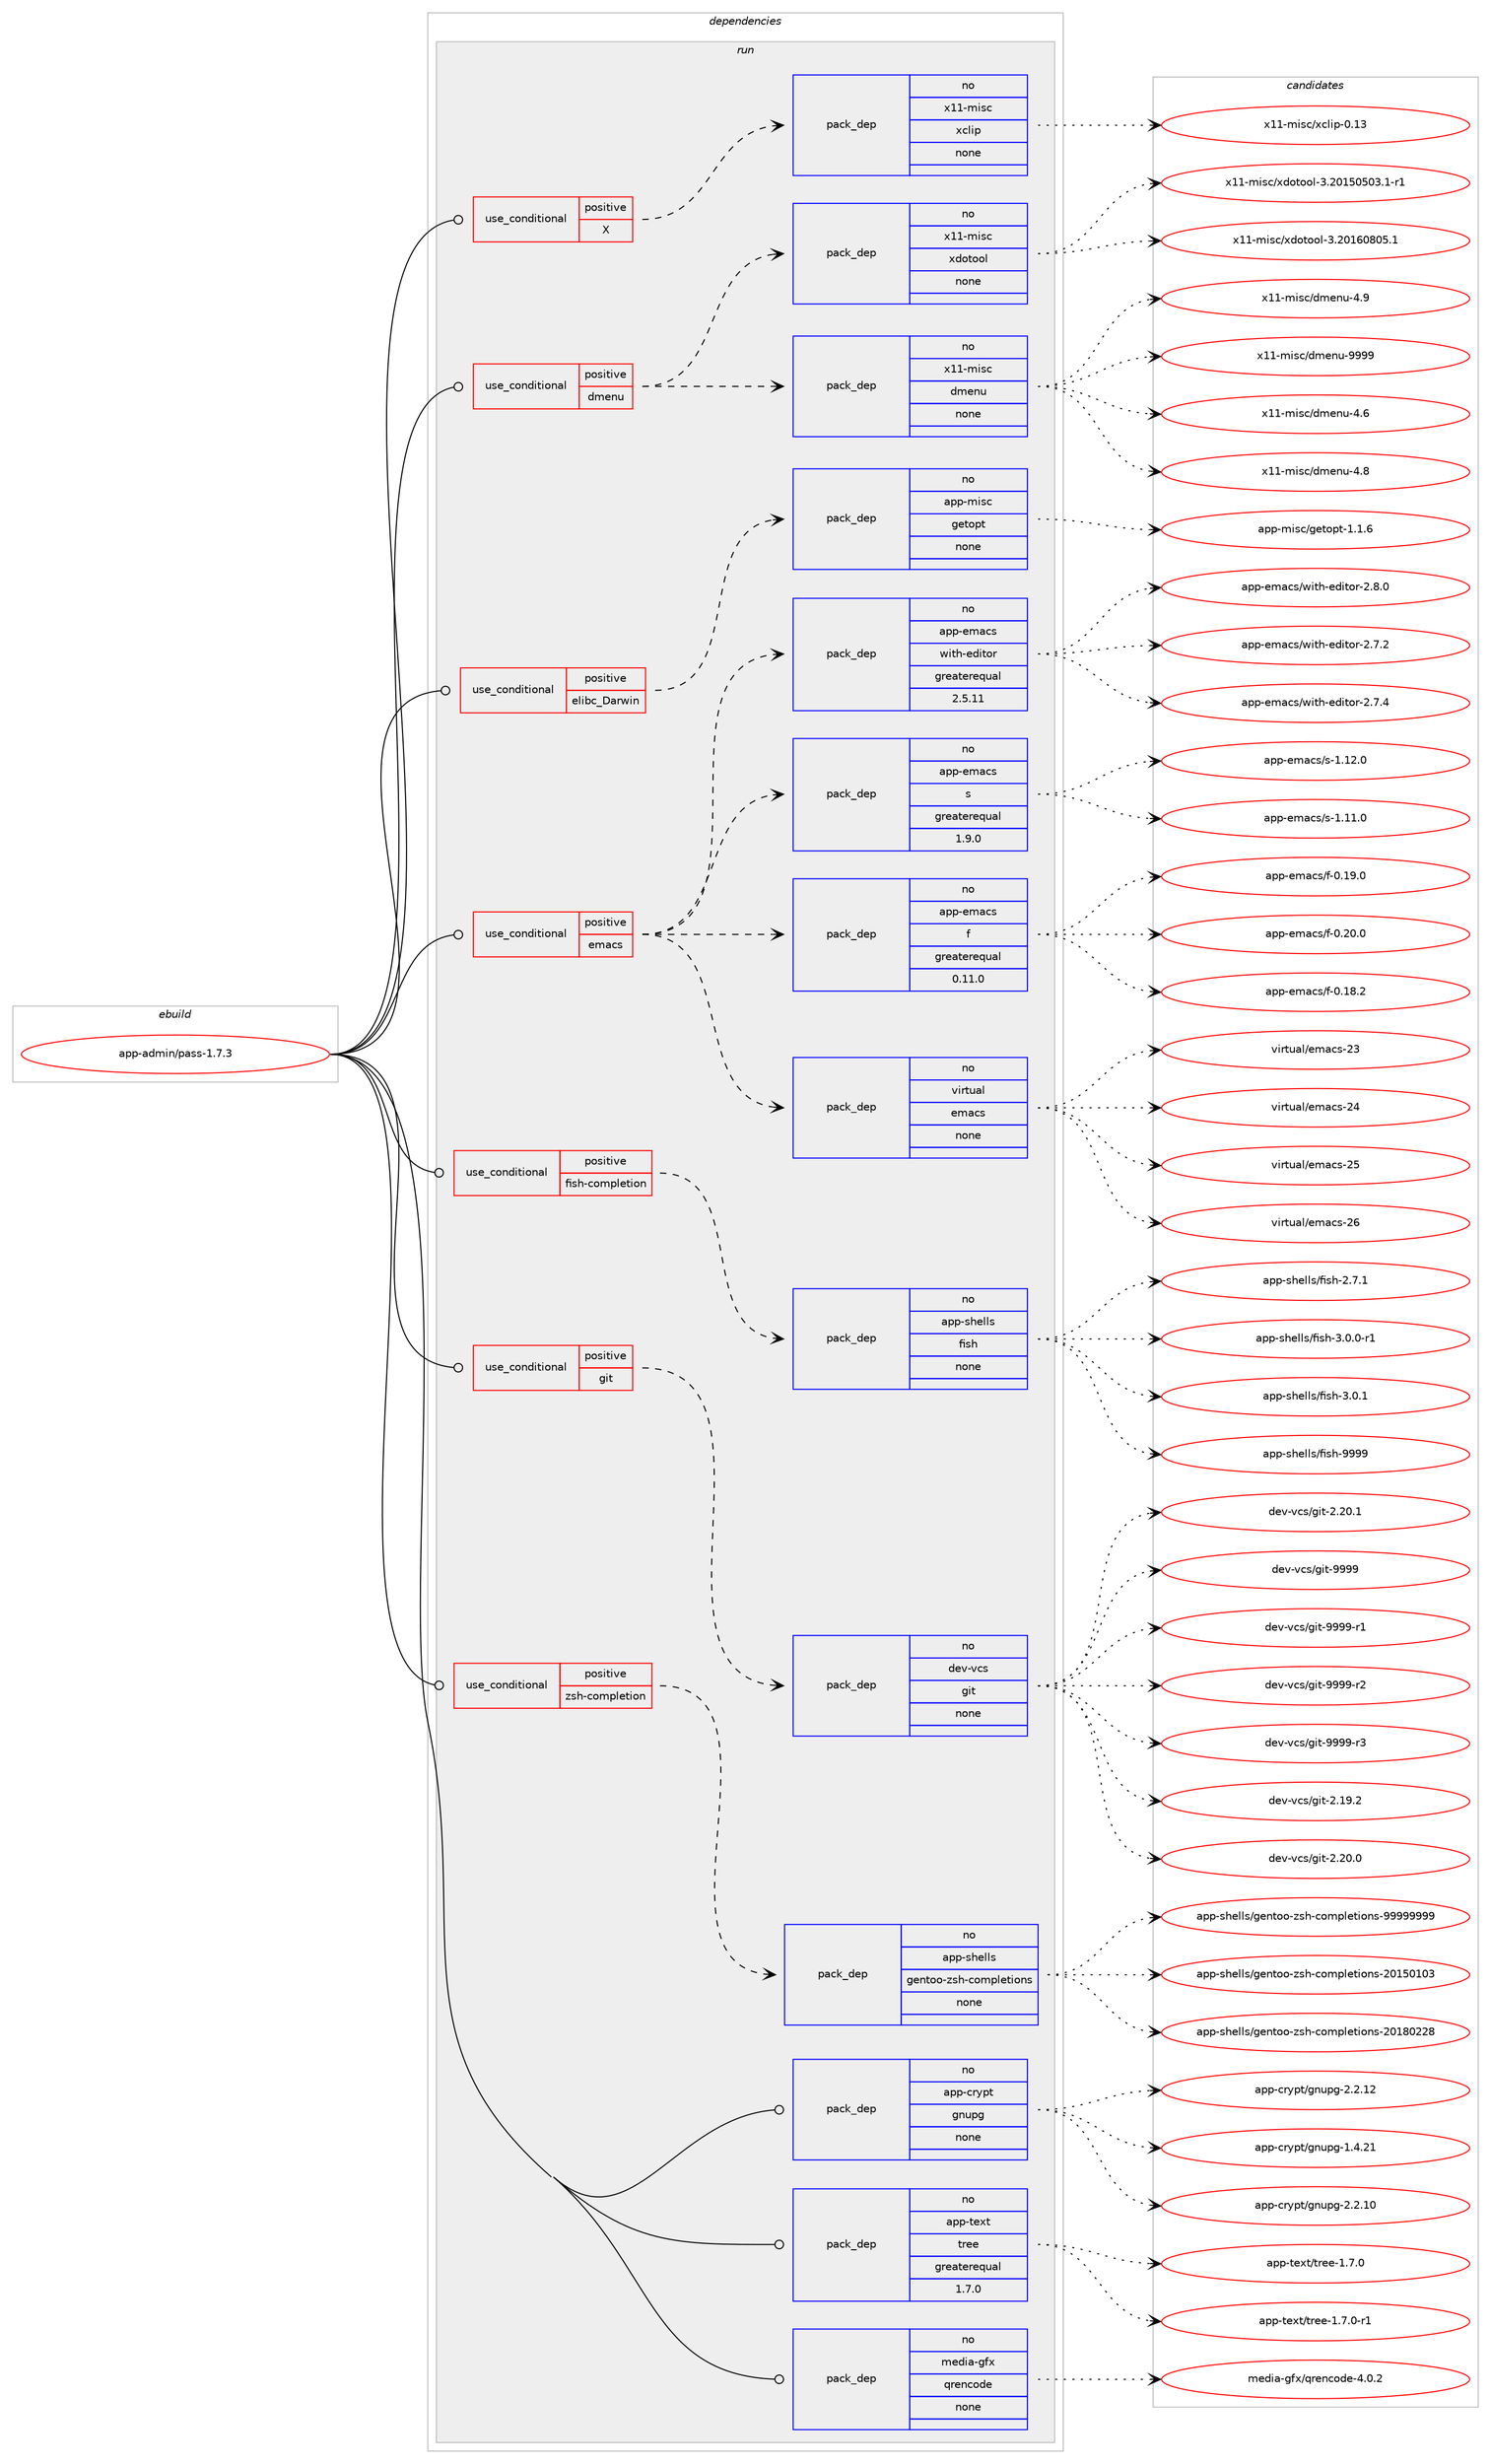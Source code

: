 digraph prolog {

# *************
# Graph options
# *************

newrank=true;
concentrate=true;
compound=true;
graph [rankdir=LR,fontname=Helvetica,fontsize=10,ranksep=1.5];#, ranksep=2.5, nodesep=0.2];
edge  [arrowhead=vee];
node  [fontname=Helvetica,fontsize=10];

# **********
# The ebuild
# **********

subgraph cluster_leftcol {
color=gray;
rank=same;
label=<<i>ebuild</i>>;
id [label="app-admin/pass-1.7.3", color=red, width=4, href="../app-admin/pass-1.7.3.svg"];
}

# ****************
# The dependencies
# ****************

subgraph cluster_midcol {
color=gray;
label=<<i>dependencies</i>>;
subgraph cluster_compile {
fillcolor="#eeeeee";
style=filled;
label=<<i>compile</i>>;
}
subgraph cluster_compileandrun {
fillcolor="#eeeeee";
style=filled;
label=<<i>compile and run</i>>;
}
subgraph cluster_run {
fillcolor="#eeeeee";
style=filled;
label=<<i>run</i>>;
subgraph cond88 {
dependency696 [label=<<TABLE BORDER="0" CELLBORDER="1" CELLSPACING="0" CELLPADDING="4"><TR><TD ROWSPAN="3" CELLPADDING="10">use_conditional</TD></TR><TR><TD>positive</TD></TR><TR><TD>X</TD></TR></TABLE>>, shape=none, color=red];
subgraph pack564 {
dependency697 [label=<<TABLE BORDER="0" CELLBORDER="1" CELLSPACING="0" CELLPADDING="4" WIDTH="220"><TR><TD ROWSPAN="6" CELLPADDING="30">pack_dep</TD></TR><TR><TD WIDTH="110">no</TD></TR><TR><TD>x11-misc</TD></TR><TR><TD>xclip</TD></TR><TR><TD>none</TD></TR><TR><TD></TD></TR></TABLE>>, shape=none, color=blue];
}
dependency696:e -> dependency697:w [weight=20,style="dashed",arrowhead="vee"];
}
id:e -> dependency696:w [weight=20,style="solid",arrowhead="odot"];
subgraph cond89 {
dependency698 [label=<<TABLE BORDER="0" CELLBORDER="1" CELLSPACING="0" CELLPADDING="4"><TR><TD ROWSPAN="3" CELLPADDING="10">use_conditional</TD></TR><TR><TD>positive</TD></TR><TR><TD>dmenu</TD></TR></TABLE>>, shape=none, color=red];
subgraph pack565 {
dependency699 [label=<<TABLE BORDER="0" CELLBORDER="1" CELLSPACING="0" CELLPADDING="4" WIDTH="220"><TR><TD ROWSPAN="6" CELLPADDING="30">pack_dep</TD></TR><TR><TD WIDTH="110">no</TD></TR><TR><TD>x11-misc</TD></TR><TR><TD>dmenu</TD></TR><TR><TD>none</TD></TR><TR><TD></TD></TR></TABLE>>, shape=none, color=blue];
}
dependency698:e -> dependency699:w [weight=20,style="dashed",arrowhead="vee"];
subgraph pack566 {
dependency700 [label=<<TABLE BORDER="0" CELLBORDER="1" CELLSPACING="0" CELLPADDING="4" WIDTH="220"><TR><TD ROWSPAN="6" CELLPADDING="30">pack_dep</TD></TR><TR><TD WIDTH="110">no</TD></TR><TR><TD>x11-misc</TD></TR><TR><TD>xdotool</TD></TR><TR><TD>none</TD></TR><TR><TD></TD></TR></TABLE>>, shape=none, color=blue];
}
dependency698:e -> dependency700:w [weight=20,style="dashed",arrowhead="vee"];
}
id:e -> dependency698:w [weight=20,style="solid",arrowhead="odot"];
subgraph cond90 {
dependency701 [label=<<TABLE BORDER="0" CELLBORDER="1" CELLSPACING="0" CELLPADDING="4"><TR><TD ROWSPAN="3" CELLPADDING="10">use_conditional</TD></TR><TR><TD>positive</TD></TR><TR><TD>elibc_Darwin</TD></TR></TABLE>>, shape=none, color=red];
subgraph pack567 {
dependency702 [label=<<TABLE BORDER="0" CELLBORDER="1" CELLSPACING="0" CELLPADDING="4" WIDTH="220"><TR><TD ROWSPAN="6" CELLPADDING="30">pack_dep</TD></TR><TR><TD WIDTH="110">no</TD></TR><TR><TD>app-misc</TD></TR><TR><TD>getopt</TD></TR><TR><TD>none</TD></TR><TR><TD></TD></TR></TABLE>>, shape=none, color=blue];
}
dependency701:e -> dependency702:w [weight=20,style="dashed",arrowhead="vee"];
}
id:e -> dependency701:w [weight=20,style="solid",arrowhead="odot"];
subgraph cond91 {
dependency703 [label=<<TABLE BORDER="0" CELLBORDER="1" CELLSPACING="0" CELLPADDING="4"><TR><TD ROWSPAN="3" CELLPADDING="10">use_conditional</TD></TR><TR><TD>positive</TD></TR><TR><TD>emacs</TD></TR></TABLE>>, shape=none, color=red];
subgraph pack568 {
dependency704 [label=<<TABLE BORDER="0" CELLBORDER="1" CELLSPACING="0" CELLPADDING="4" WIDTH="220"><TR><TD ROWSPAN="6" CELLPADDING="30">pack_dep</TD></TR><TR><TD WIDTH="110">no</TD></TR><TR><TD>virtual</TD></TR><TR><TD>emacs</TD></TR><TR><TD>none</TD></TR><TR><TD></TD></TR></TABLE>>, shape=none, color=blue];
}
dependency703:e -> dependency704:w [weight=20,style="dashed",arrowhead="vee"];
subgraph pack569 {
dependency705 [label=<<TABLE BORDER="0" CELLBORDER="1" CELLSPACING="0" CELLPADDING="4" WIDTH="220"><TR><TD ROWSPAN="6" CELLPADDING="30">pack_dep</TD></TR><TR><TD WIDTH="110">no</TD></TR><TR><TD>app-emacs</TD></TR><TR><TD>f</TD></TR><TR><TD>greaterequal</TD></TR><TR><TD>0.11.0</TD></TR></TABLE>>, shape=none, color=blue];
}
dependency703:e -> dependency705:w [weight=20,style="dashed",arrowhead="vee"];
subgraph pack570 {
dependency706 [label=<<TABLE BORDER="0" CELLBORDER="1" CELLSPACING="0" CELLPADDING="4" WIDTH="220"><TR><TD ROWSPAN="6" CELLPADDING="30">pack_dep</TD></TR><TR><TD WIDTH="110">no</TD></TR><TR><TD>app-emacs</TD></TR><TR><TD>s</TD></TR><TR><TD>greaterequal</TD></TR><TR><TD>1.9.0</TD></TR></TABLE>>, shape=none, color=blue];
}
dependency703:e -> dependency706:w [weight=20,style="dashed",arrowhead="vee"];
subgraph pack571 {
dependency707 [label=<<TABLE BORDER="0" CELLBORDER="1" CELLSPACING="0" CELLPADDING="4" WIDTH="220"><TR><TD ROWSPAN="6" CELLPADDING="30">pack_dep</TD></TR><TR><TD WIDTH="110">no</TD></TR><TR><TD>app-emacs</TD></TR><TR><TD>with-editor</TD></TR><TR><TD>greaterequal</TD></TR><TR><TD>2.5.11</TD></TR></TABLE>>, shape=none, color=blue];
}
dependency703:e -> dependency707:w [weight=20,style="dashed",arrowhead="vee"];
}
id:e -> dependency703:w [weight=20,style="solid",arrowhead="odot"];
subgraph cond92 {
dependency708 [label=<<TABLE BORDER="0" CELLBORDER="1" CELLSPACING="0" CELLPADDING="4"><TR><TD ROWSPAN="3" CELLPADDING="10">use_conditional</TD></TR><TR><TD>positive</TD></TR><TR><TD>fish-completion</TD></TR></TABLE>>, shape=none, color=red];
subgraph pack572 {
dependency709 [label=<<TABLE BORDER="0" CELLBORDER="1" CELLSPACING="0" CELLPADDING="4" WIDTH="220"><TR><TD ROWSPAN="6" CELLPADDING="30">pack_dep</TD></TR><TR><TD WIDTH="110">no</TD></TR><TR><TD>app-shells</TD></TR><TR><TD>fish</TD></TR><TR><TD>none</TD></TR><TR><TD></TD></TR></TABLE>>, shape=none, color=blue];
}
dependency708:e -> dependency709:w [weight=20,style="dashed",arrowhead="vee"];
}
id:e -> dependency708:w [weight=20,style="solid",arrowhead="odot"];
subgraph cond93 {
dependency710 [label=<<TABLE BORDER="0" CELLBORDER="1" CELLSPACING="0" CELLPADDING="4"><TR><TD ROWSPAN="3" CELLPADDING="10">use_conditional</TD></TR><TR><TD>positive</TD></TR><TR><TD>git</TD></TR></TABLE>>, shape=none, color=red];
subgraph pack573 {
dependency711 [label=<<TABLE BORDER="0" CELLBORDER="1" CELLSPACING="0" CELLPADDING="4" WIDTH="220"><TR><TD ROWSPAN="6" CELLPADDING="30">pack_dep</TD></TR><TR><TD WIDTH="110">no</TD></TR><TR><TD>dev-vcs</TD></TR><TR><TD>git</TD></TR><TR><TD>none</TD></TR><TR><TD></TD></TR></TABLE>>, shape=none, color=blue];
}
dependency710:e -> dependency711:w [weight=20,style="dashed",arrowhead="vee"];
}
id:e -> dependency710:w [weight=20,style="solid",arrowhead="odot"];
subgraph cond94 {
dependency712 [label=<<TABLE BORDER="0" CELLBORDER="1" CELLSPACING="0" CELLPADDING="4"><TR><TD ROWSPAN="3" CELLPADDING="10">use_conditional</TD></TR><TR><TD>positive</TD></TR><TR><TD>zsh-completion</TD></TR></TABLE>>, shape=none, color=red];
subgraph pack574 {
dependency713 [label=<<TABLE BORDER="0" CELLBORDER="1" CELLSPACING="0" CELLPADDING="4" WIDTH="220"><TR><TD ROWSPAN="6" CELLPADDING="30">pack_dep</TD></TR><TR><TD WIDTH="110">no</TD></TR><TR><TD>app-shells</TD></TR><TR><TD>gentoo-zsh-completions</TD></TR><TR><TD>none</TD></TR><TR><TD></TD></TR></TABLE>>, shape=none, color=blue];
}
dependency712:e -> dependency713:w [weight=20,style="dashed",arrowhead="vee"];
}
id:e -> dependency712:w [weight=20,style="solid",arrowhead="odot"];
subgraph pack575 {
dependency714 [label=<<TABLE BORDER="0" CELLBORDER="1" CELLSPACING="0" CELLPADDING="4" WIDTH="220"><TR><TD ROWSPAN="6" CELLPADDING="30">pack_dep</TD></TR><TR><TD WIDTH="110">no</TD></TR><TR><TD>app-crypt</TD></TR><TR><TD>gnupg</TD></TR><TR><TD>none</TD></TR><TR><TD></TD></TR></TABLE>>, shape=none, color=blue];
}
id:e -> dependency714:w [weight=20,style="solid",arrowhead="odot"];
subgraph pack576 {
dependency715 [label=<<TABLE BORDER="0" CELLBORDER="1" CELLSPACING="0" CELLPADDING="4" WIDTH="220"><TR><TD ROWSPAN="6" CELLPADDING="30">pack_dep</TD></TR><TR><TD WIDTH="110">no</TD></TR><TR><TD>app-text</TD></TR><TR><TD>tree</TD></TR><TR><TD>greaterequal</TD></TR><TR><TD>1.7.0</TD></TR></TABLE>>, shape=none, color=blue];
}
id:e -> dependency715:w [weight=20,style="solid",arrowhead="odot"];
subgraph pack577 {
dependency716 [label=<<TABLE BORDER="0" CELLBORDER="1" CELLSPACING="0" CELLPADDING="4" WIDTH="220"><TR><TD ROWSPAN="6" CELLPADDING="30">pack_dep</TD></TR><TR><TD WIDTH="110">no</TD></TR><TR><TD>media-gfx</TD></TR><TR><TD>qrencode</TD></TR><TR><TD>none</TD></TR><TR><TD></TD></TR></TABLE>>, shape=none, color=blue];
}
id:e -> dependency716:w [weight=20,style="solid",arrowhead="odot"];
}
}

# **************
# The candidates
# **************

subgraph cluster_choices {
rank=same;
color=gray;
label=<<i>candidates</i>>;

subgraph choice564 {
color=black;
nodesep=1;
choice1204949451091051159947120991081051124548464951 [label="x11-misc/xclip-0.13", color=red, width=4,href="../x11-misc/xclip-0.13.svg"];
dependency697:e -> choice1204949451091051159947120991081051124548464951:w [style=dotted,weight="100"];
}
subgraph choice565 {
color=black;
nodesep=1;
choice120494945109105115994710010910111011745524654 [label="x11-misc/dmenu-4.6", color=red, width=4,href="../x11-misc/dmenu-4.6.svg"];
choice120494945109105115994710010910111011745524656 [label="x11-misc/dmenu-4.8", color=red, width=4,href="../x11-misc/dmenu-4.8.svg"];
choice120494945109105115994710010910111011745524657 [label="x11-misc/dmenu-4.9", color=red, width=4,href="../x11-misc/dmenu-4.9.svg"];
choice12049494510910511599471001091011101174557575757 [label="x11-misc/dmenu-9999", color=red, width=4,href="../x11-misc/dmenu-9999.svg"];
dependency699:e -> choice120494945109105115994710010910111011745524654:w [style=dotted,weight="100"];
dependency699:e -> choice120494945109105115994710010910111011745524656:w [style=dotted,weight="100"];
dependency699:e -> choice120494945109105115994710010910111011745524657:w [style=dotted,weight="100"];
dependency699:e -> choice12049494510910511599471001091011101174557575757:w [style=dotted,weight="100"];
}
subgraph choice566 {
color=black;
nodesep=1;
choice1204949451091051159947120100111116111111108455146504849534853485146494511449 [label="x11-misc/xdotool-3.20150503.1-r1", color=red, width=4,href="../x11-misc/xdotool-3.20150503.1-r1.svg"];
choice120494945109105115994712010011111611111110845514650484954485648534649 [label="x11-misc/xdotool-3.20160805.1", color=red, width=4,href="../x11-misc/xdotool-3.20160805.1.svg"];
dependency700:e -> choice1204949451091051159947120100111116111111108455146504849534853485146494511449:w [style=dotted,weight="100"];
dependency700:e -> choice120494945109105115994712010011111611111110845514650484954485648534649:w [style=dotted,weight="100"];
}
subgraph choice567 {
color=black;
nodesep=1;
choice97112112451091051159947103101116111112116454946494654 [label="app-misc/getopt-1.1.6", color=red, width=4,href="../app-misc/getopt-1.1.6.svg"];
dependency702:e -> choice97112112451091051159947103101116111112116454946494654:w [style=dotted,weight="100"];
}
subgraph choice568 {
color=black;
nodesep=1;
choice11810511411611797108471011099799115455051 [label="virtual/emacs-23", color=red, width=4,href="../virtual/emacs-23.svg"];
choice11810511411611797108471011099799115455052 [label="virtual/emacs-24", color=red, width=4,href="../virtual/emacs-24.svg"];
choice11810511411611797108471011099799115455053 [label="virtual/emacs-25", color=red, width=4,href="../virtual/emacs-25.svg"];
choice11810511411611797108471011099799115455054 [label="virtual/emacs-26", color=red, width=4,href="../virtual/emacs-26.svg"];
dependency704:e -> choice11810511411611797108471011099799115455051:w [style=dotted,weight="100"];
dependency704:e -> choice11810511411611797108471011099799115455052:w [style=dotted,weight="100"];
dependency704:e -> choice11810511411611797108471011099799115455053:w [style=dotted,weight="100"];
dependency704:e -> choice11810511411611797108471011099799115455054:w [style=dotted,weight="100"];
}
subgraph choice569 {
color=black;
nodesep=1;
choice971121124510110997991154710245484649564650 [label="app-emacs/f-0.18.2", color=red, width=4,href="../app-emacs/f-0.18.2.svg"];
choice971121124510110997991154710245484649574648 [label="app-emacs/f-0.19.0", color=red, width=4,href="../app-emacs/f-0.19.0.svg"];
choice971121124510110997991154710245484650484648 [label="app-emacs/f-0.20.0", color=red, width=4,href="../app-emacs/f-0.20.0.svg"];
dependency705:e -> choice971121124510110997991154710245484649564650:w [style=dotted,weight="100"];
dependency705:e -> choice971121124510110997991154710245484649574648:w [style=dotted,weight="100"];
dependency705:e -> choice971121124510110997991154710245484650484648:w [style=dotted,weight="100"];
}
subgraph choice570 {
color=black;
nodesep=1;
choice971121124510110997991154711545494649494648 [label="app-emacs/s-1.11.0", color=red, width=4,href="../app-emacs/s-1.11.0.svg"];
choice971121124510110997991154711545494649504648 [label="app-emacs/s-1.12.0", color=red, width=4,href="../app-emacs/s-1.12.0.svg"];
dependency706:e -> choice971121124510110997991154711545494649494648:w [style=dotted,weight="100"];
dependency706:e -> choice971121124510110997991154711545494649504648:w [style=dotted,weight="100"];
}
subgraph choice571 {
color=black;
nodesep=1;
choice971121124510110997991154711910511610445101100105116111114455046554650 [label="app-emacs/with-editor-2.7.2", color=red, width=4,href="../app-emacs/with-editor-2.7.2.svg"];
choice971121124510110997991154711910511610445101100105116111114455046554652 [label="app-emacs/with-editor-2.7.4", color=red, width=4,href="../app-emacs/with-editor-2.7.4.svg"];
choice971121124510110997991154711910511610445101100105116111114455046564648 [label="app-emacs/with-editor-2.8.0", color=red, width=4,href="../app-emacs/with-editor-2.8.0.svg"];
dependency707:e -> choice971121124510110997991154711910511610445101100105116111114455046554650:w [style=dotted,weight="100"];
dependency707:e -> choice971121124510110997991154711910511610445101100105116111114455046554652:w [style=dotted,weight="100"];
dependency707:e -> choice971121124510110997991154711910511610445101100105116111114455046564648:w [style=dotted,weight="100"];
}
subgraph choice572 {
color=black;
nodesep=1;
choice971121124511510410110810811547102105115104455046554649 [label="app-shells/fish-2.7.1", color=red, width=4,href="../app-shells/fish-2.7.1.svg"];
choice9711211245115104101108108115471021051151044551464846484511449 [label="app-shells/fish-3.0.0-r1", color=red, width=4,href="../app-shells/fish-3.0.0-r1.svg"];
choice971121124511510410110810811547102105115104455146484649 [label="app-shells/fish-3.0.1", color=red, width=4,href="../app-shells/fish-3.0.1.svg"];
choice9711211245115104101108108115471021051151044557575757 [label="app-shells/fish-9999", color=red, width=4,href="../app-shells/fish-9999.svg"];
dependency709:e -> choice971121124511510410110810811547102105115104455046554649:w [style=dotted,weight="100"];
dependency709:e -> choice9711211245115104101108108115471021051151044551464846484511449:w [style=dotted,weight="100"];
dependency709:e -> choice971121124511510410110810811547102105115104455146484649:w [style=dotted,weight="100"];
dependency709:e -> choice9711211245115104101108108115471021051151044557575757:w [style=dotted,weight="100"];
}
subgraph choice573 {
color=black;
nodesep=1;
choice10010111845118991154710310511645504649574650 [label="dev-vcs/git-2.19.2", color=red, width=4,href="../dev-vcs/git-2.19.2.svg"];
choice10010111845118991154710310511645504650484648 [label="dev-vcs/git-2.20.0", color=red, width=4,href="../dev-vcs/git-2.20.0.svg"];
choice10010111845118991154710310511645504650484649 [label="dev-vcs/git-2.20.1", color=red, width=4,href="../dev-vcs/git-2.20.1.svg"];
choice1001011184511899115471031051164557575757 [label="dev-vcs/git-9999", color=red, width=4,href="../dev-vcs/git-9999.svg"];
choice10010111845118991154710310511645575757574511449 [label="dev-vcs/git-9999-r1", color=red, width=4,href="../dev-vcs/git-9999-r1.svg"];
choice10010111845118991154710310511645575757574511450 [label="dev-vcs/git-9999-r2", color=red, width=4,href="../dev-vcs/git-9999-r2.svg"];
choice10010111845118991154710310511645575757574511451 [label="dev-vcs/git-9999-r3", color=red, width=4,href="../dev-vcs/git-9999-r3.svg"];
dependency711:e -> choice10010111845118991154710310511645504649574650:w [style=dotted,weight="100"];
dependency711:e -> choice10010111845118991154710310511645504650484648:w [style=dotted,weight="100"];
dependency711:e -> choice10010111845118991154710310511645504650484649:w [style=dotted,weight="100"];
dependency711:e -> choice1001011184511899115471031051164557575757:w [style=dotted,weight="100"];
dependency711:e -> choice10010111845118991154710310511645575757574511449:w [style=dotted,weight="100"];
dependency711:e -> choice10010111845118991154710310511645575757574511450:w [style=dotted,weight="100"];
dependency711:e -> choice10010111845118991154710310511645575757574511451:w [style=dotted,weight="100"];
}
subgraph choice574 {
color=black;
nodesep=1;
choice971121124511510410110810811547103101110116111111451221151044599111109112108101116105111110115455048495348494851 [label="app-shells/gentoo-zsh-completions-20150103", color=red, width=4,href="../app-shells/gentoo-zsh-completions-20150103.svg"];
choice971121124511510410110810811547103101110116111111451221151044599111109112108101116105111110115455048495648505056 [label="app-shells/gentoo-zsh-completions-20180228", color=red, width=4,href="../app-shells/gentoo-zsh-completions-20180228.svg"];
choice971121124511510410110810811547103101110116111111451221151044599111109112108101116105111110115455757575757575757 [label="app-shells/gentoo-zsh-completions-99999999", color=red, width=4,href="../app-shells/gentoo-zsh-completions-99999999.svg"];
dependency713:e -> choice971121124511510410110810811547103101110116111111451221151044599111109112108101116105111110115455048495348494851:w [style=dotted,weight="100"];
dependency713:e -> choice971121124511510410110810811547103101110116111111451221151044599111109112108101116105111110115455048495648505056:w [style=dotted,weight="100"];
dependency713:e -> choice971121124511510410110810811547103101110116111111451221151044599111109112108101116105111110115455757575757575757:w [style=dotted,weight="100"];
}
subgraph choice575 {
color=black;
nodesep=1;
choice9711211245991141211121164710311011711210345494652465049 [label="app-crypt/gnupg-1.4.21", color=red, width=4,href="../app-crypt/gnupg-1.4.21.svg"];
choice9711211245991141211121164710311011711210345504650464948 [label="app-crypt/gnupg-2.2.10", color=red, width=4,href="../app-crypt/gnupg-2.2.10.svg"];
choice9711211245991141211121164710311011711210345504650464950 [label="app-crypt/gnupg-2.2.12", color=red, width=4,href="../app-crypt/gnupg-2.2.12.svg"];
dependency714:e -> choice9711211245991141211121164710311011711210345494652465049:w [style=dotted,weight="100"];
dependency714:e -> choice9711211245991141211121164710311011711210345504650464948:w [style=dotted,weight="100"];
dependency714:e -> choice9711211245991141211121164710311011711210345504650464950:w [style=dotted,weight="100"];
}
subgraph choice576 {
color=black;
nodesep=1;
choice971121124511610112011647116114101101454946554648 [label="app-text/tree-1.7.0", color=red, width=4,href="../app-text/tree-1.7.0.svg"];
choice9711211245116101120116471161141011014549465546484511449 [label="app-text/tree-1.7.0-r1", color=red, width=4,href="../app-text/tree-1.7.0-r1.svg"];
dependency715:e -> choice971121124511610112011647116114101101454946554648:w [style=dotted,weight="100"];
dependency715:e -> choice9711211245116101120116471161141011014549465546484511449:w [style=dotted,weight="100"];
}
subgraph choice577 {
color=black;
nodesep=1;
choice10910110010597451031021204711311410111099111100101455246484650 [label="media-gfx/qrencode-4.0.2", color=red, width=4,href="../media-gfx/qrencode-4.0.2.svg"];
dependency716:e -> choice10910110010597451031021204711311410111099111100101455246484650:w [style=dotted,weight="100"];
}
}

}
